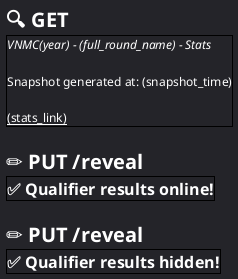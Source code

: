 @startsalt match
	<style>
		saltDiagram {
			BackgroundColor #242429
		}
	</style>
	{
		= <color:#ffffff>🔍 GET
		{+
			==== <color:#ffffff>VNMC(year) - (full_round_name) - Stats
			.
			<color:#ffffff>Snapshot generated at: (snapshot_time)
			.
			<color:#ffffff>__(stats_link)__
		}
		.
		= <color:#ffffff>✏️ PUT /reveal /' toggle ON '/
		{+
			== <color:#ffffff>✅ Qualifier results online!
		}
		.
		= <color:#ffffff>✏️ PUT /reveal /' toggle OFF '/
		{+
			== <color:#ffffff>✅ Qualifier results hidden!
		}
	}
@endsalt